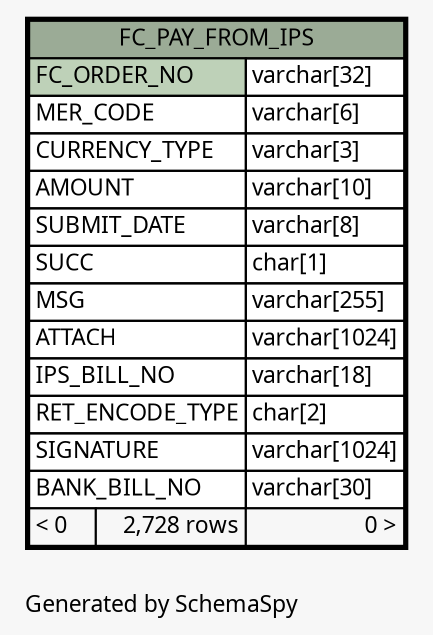 // dot 2.26.0 on Linux 2.6.32-504.3.3.el6.x86_64
// SchemaSpy rev Unknown
digraph "oneDegreeRelationshipsDiagram" {
  graph [
    rankdir="RL"
    bgcolor="#f7f7f7"
    label="\nGenerated by SchemaSpy"
    labeljust="l"
    nodesep="0.18"
    ranksep="0.46"
    fontname="Microsoft YaHei"
    fontsize="11"
  ];
  node [
    fontname="Microsoft YaHei"
    fontsize="11"
    shape="plaintext"
  ];
  edge [
    arrowsize="0.8"
  ];
  "FC_PAY_FROM_IPS" [
    label=<
    <TABLE BORDER="2" CELLBORDER="1" CELLSPACING="0" BGCOLOR="#ffffff">
      <TR><TD COLSPAN="3" BGCOLOR="#9bab96" ALIGN="CENTER">FC_PAY_FROM_IPS</TD></TR>
      <TR><TD PORT="FC_ORDER_NO" COLSPAN="2" BGCOLOR="#bed1b8" ALIGN="LEFT">FC_ORDER_NO</TD><TD PORT="FC_ORDER_NO.type" ALIGN="LEFT">varchar[32]</TD></TR>
      <TR><TD PORT="MER_CODE" COLSPAN="2" ALIGN="LEFT">MER_CODE</TD><TD PORT="MER_CODE.type" ALIGN="LEFT">varchar[6]</TD></TR>
      <TR><TD PORT="CURRENCY_TYPE" COLSPAN="2" ALIGN="LEFT">CURRENCY_TYPE</TD><TD PORT="CURRENCY_TYPE.type" ALIGN="LEFT">varchar[3]</TD></TR>
      <TR><TD PORT="AMOUNT" COLSPAN="2" ALIGN="LEFT">AMOUNT</TD><TD PORT="AMOUNT.type" ALIGN="LEFT">varchar[10]</TD></TR>
      <TR><TD PORT="SUBMIT_DATE" COLSPAN="2" ALIGN="LEFT">SUBMIT_DATE</TD><TD PORT="SUBMIT_DATE.type" ALIGN="LEFT">varchar[8]</TD></TR>
      <TR><TD PORT="SUCC" COLSPAN="2" ALIGN="LEFT">SUCC</TD><TD PORT="SUCC.type" ALIGN="LEFT">char[1]</TD></TR>
      <TR><TD PORT="MSG" COLSPAN="2" ALIGN="LEFT">MSG</TD><TD PORT="MSG.type" ALIGN="LEFT">varchar[255]</TD></TR>
      <TR><TD PORT="ATTACH" COLSPAN="2" ALIGN="LEFT">ATTACH</TD><TD PORT="ATTACH.type" ALIGN="LEFT">varchar[1024]</TD></TR>
      <TR><TD PORT="IPS_BILL_NO" COLSPAN="2" ALIGN="LEFT">IPS_BILL_NO</TD><TD PORT="IPS_BILL_NO.type" ALIGN="LEFT">varchar[18]</TD></TR>
      <TR><TD PORT="RET_ENCODE_TYPE" COLSPAN="2" ALIGN="LEFT">RET_ENCODE_TYPE</TD><TD PORT="RET_ENCODE_TYPE.type" ALIGN="LEFT">char[2]</TD></TR>
      <TR><TD PORT="SIGNATURE" COLSPAN="2" ALIGN="LEFT">SIGNATURE</TD><TD PORT="SIGNATURE.type" ALIGN="LEFT">varchar[1024]</TD></TR>
      <TR><TD PORT="BANK_BILL_NO" COLSPAN="2" ALIGN="LEFT">BANK_BILL_NO</TD><TD PORT="BANK_BILL_NO.type" ALIGN="LEFT">varchar[30]</TD></TR>
      <TR><TD ALIGN="LEFT" BGCOLOR="#f7f7f7">&lt; 0</TD><TD ALIGN="RIGHT" BGCOLOR="#f7f7f7">2,728 rows</TD><TD ALIGN="RIGHT" BGCOLOR="#f7f7f7">0 &gt;</TD></TR>
    </TABLE>>
    URL="FC_PAY_FROM_IPS.html"
    tooltip="FC_PAY_FROM_IPS"
  ];
}

